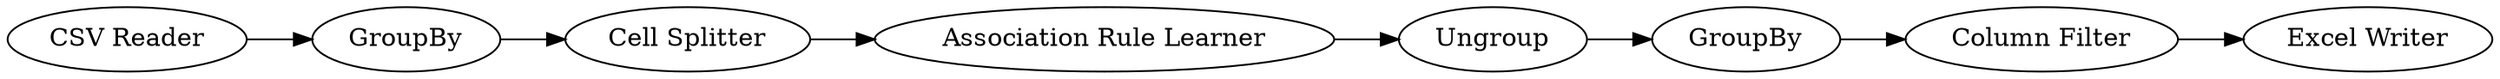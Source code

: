 digraph {
	7 -> 8
	4 -> 5
	3 -> 4
	5 -> 6
	1 -> 2
	2 -> 3
	6 -> 7
	5 [label=Ungroup]
	1 [label="CSV Reader"]
	7 [label="Column Filter"]
	4 [label="Association Rule Learner"]
	6 [label=GroupBy]
	8 [label="Excel Writer"]
	3 [label="Cell Splitter"]
	2 [label=GroupBy]
	rankdir=LR
}
